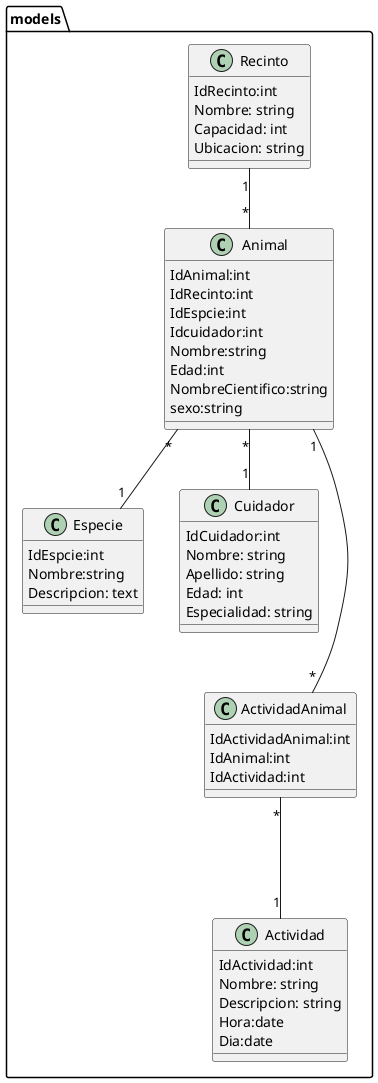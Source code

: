 @startuml

class models.Animal{
    IdAnimal:int
    IdRecinto:int
    IdEspcie:int
    Idcuidador:int
    Nombre:string
    Edad:int
    NombreCientifico:string
    sexo:string
}

class models.Especie{
    IdEspcie:int
    Nombre:string
    Descripcion: text
}

class models.Recinto{
    IdRecinto:int
    Nombre: string
    Capacidad: int
    Ubicacion: string
}

class models.Cuidador{
    IdCuidador:int
    Nombre: string
    Apellido: string
    Edad: int
    Especialidad: string

}

class models.Actividad{
    IdActividad:int
    Nombre: string
    Descripcion: string
    Hora:date
    Dia:date
}


class models.ActividadAnimal{
    IdActividadAnimal:int
    IdAnimal:int
    IdActividad:int
}

models.Animal "*" -- "1" models.Especie 
models.Recinto "1" -- "*" models.Animal 
models.Animal "*" -- "1" models.Cuidador 
' models.Cuidador "1" -- "*" models.Especialidad 
' models.Recinto "1" -- "*" models.Actividad 
models.Animal "1"---"*" models.ActividadAnimal
models.ActividadAnimal "*" --- "1" models.Actividad



@enduml